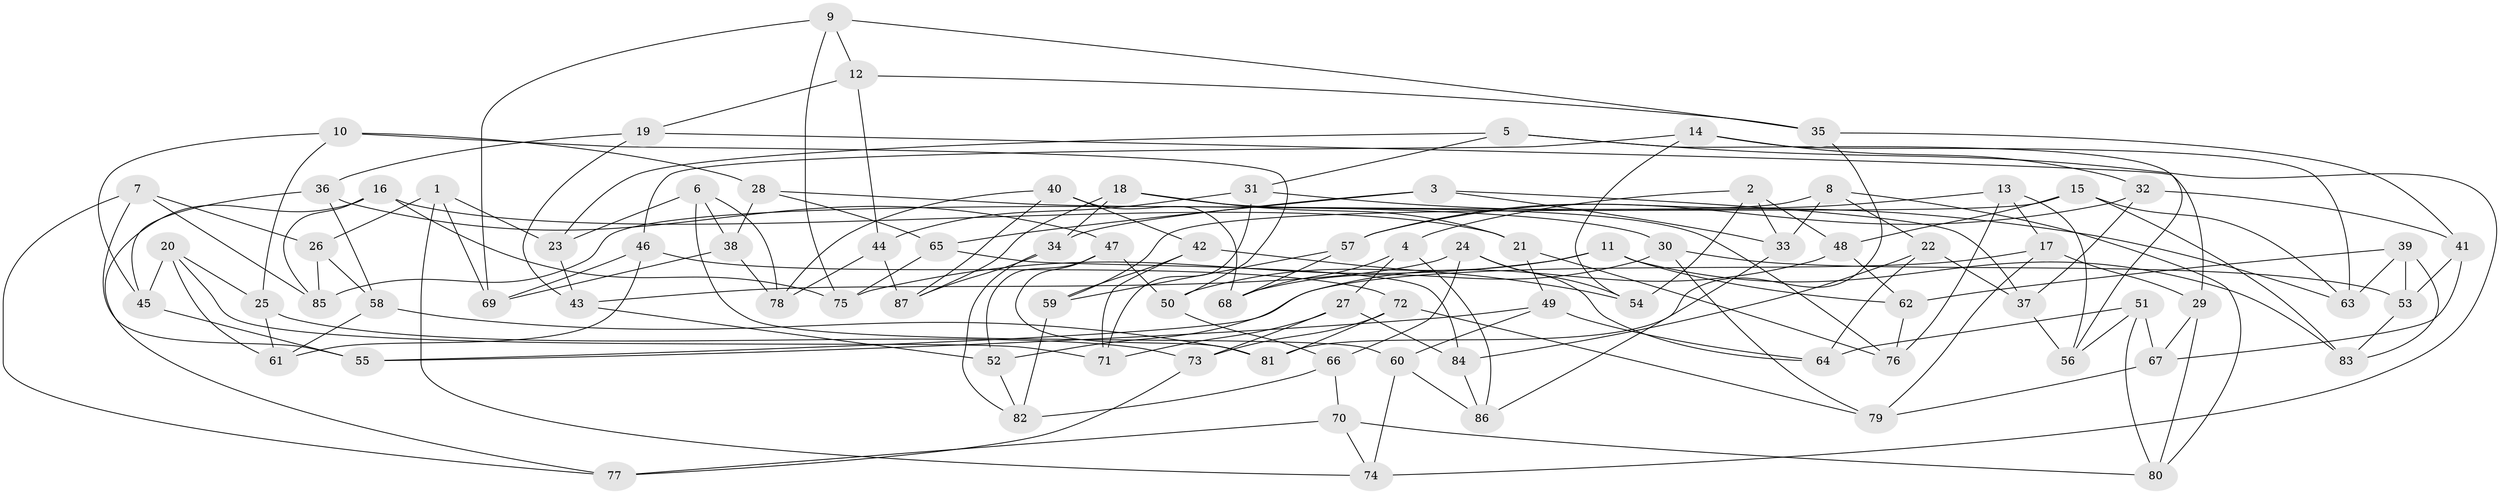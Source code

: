 // coarse degree distribution, {6: 0.46153846153846156, 4: 0.3076923076923077, 5: 0.21153846153846154, 3: 0.019230769230769232}
// Generated by graph-tools (version 1.1) at 2025/52/02/27/25 19:52:27]
// undirected, 87 vertices, 174 edges
graph export_dot {
graph [start="1"]
  node [color=gray90,style=filled];
  1;
  2;
  3;
  4;
  5;
  6;
  7;
  8;
  9;
  10;
  11;
  12;
  13;
  14;
  15;
  16;
  17;
  18;
  19;
  20;
  21;
  22;
  23;
  24;
  25;
  26;
  27;
  28;
  29;
  30;
  31;
  32;
  33;
  34;
  35;
  36;
  37;
  38;
  39;
  40;
  41;
  42;
  43;
  44;
  45;
  46;
  47;
  48;
  49;
  50;
  51;
  52;
  53;
  54;
  55;
  56;
  57;
  58;
  59;
  60;
  61;
  62;
  63;
  64;
  65;
  66;
  67;
  68;
  69;
  70;
  71;
  72;
  73;
  74;
  75;
  76;
  77;
  78;
  79;
  80;
  81;
  82;
  83;
  84;
  85;
  86;
  87;
  1 -- 26;
  1 -- 74;
  1 -- 23;
  1 -- 69;
  2 -- 54;
  2 -- 4;
  2 -- 33;
  2 -- 48;
  3 -- 65;
  3 -- 37;
  3 -- 33;
  3 -- 34;
  4 -- 27;
  4 -- 68;
  4 -- 86;
  5 -- 74;
  5 -- 56;
  5 -- 31;
  5 -- 23;
  6 -- 38;
  6 -- 60;
  6 -- 78;
  6 -- 23;
  7 -- 55;
  7 -- 77;
  7 -- 85;
  7 -- 26;
  8 -- 80;
  8 -- 85;
  8 -- 22;
  8 -- 33;
  9 -- 35;
  9 -- 75;
  9 -- 69;
  9 -- 12;
  10 -- 45;
  10 -- 25;
  10 -- 28;
  10 -- 50;
  11 -- 50;
  11 -- 62;
  11 -- 75;
  11 -- 83;
  12 -- 44;
  12 -- 19;
  12 -- 35;
  13 -- 56;
  13 -- 76;
  13 -- 57;
  13 -- 17;
  14 -- 46;
  14 -- 32;
  14 -- 54;
  14 -- 63;
  15 -- 59;
  15 -- 63;
  15 -- 48;
  15 -- 83;
  16 -- 77;
  16 -- 21;
  16 -- 85;
  16 -- 75;
  17 -- 79;
  17 -- 55;
  17 -- 29;
  18 -- 87;
  18 -- 34;
  18 -- 76;
  18 -- 21;
  19 -- 36;
  19 -- 29;
  19 -- 43;
  20 -- 25;
  20 -- 61;
  20 -- 45;
  20 -- 71;
  21 -- 49;
  21 -- 76;
  22 -- 37;
  22 -- 84;
  22 -- 64;
  23 -- 43;
  24 -- 54;
  24 -- 64;
  24 -- 66;
  24 -- 43;
  25 -- 61;
  25 -- 73;
  26 -- 58;
  26 -- 85;
  27 -- 71;
  27 -- 73;
  27 -- 84;
  28 -- 30;
  28 -- 65;
  28 -- 38;
  29 -- 67;
  29 -- 80;
  30 -- 79;
  30 -- 53;
  30 -- 68;
  31 -- 71;
  31 -- 63;
  31 -- 44;
  32 -- 41;
  32 -- 57;
  32 -- 37;
  33 -- 86;
  34 -- 87;
  34 -- 82;
  35 -- 81;
  35 -- 41;
  36 -- 47;
  36 -- 58;
  36 -- 45;
  37 -- 56;
  38 -- 78;
  38 -- 69;
  39 -- 83;
  39 -- 62;
  39 -- 63;
  39 -- 53;
  40 -- 87;
  40 -- 42;
  40 -- 68;
  40 -- 78;
  41 -- 67;
  41 -- 53;
  42 -- 54;
  42 -- 59;
  42 -- 71;
  43 -- 52;
  44 -- 78;
  44 -- 87;
  45 -- 55;
  46 -- 72;
  46 -- 61;
  46 -- 69;
  47 -- 52;
  47 -- 81;
  47 -- 50;
  48 -- 62;
  48 -- 52;
  49 -- 64;
  49 -- 55;
  49 -- 60;
  50 -- 66;
  51 -- 56;
  51 -- 80;
  51 -- 64;
  51 -- 67;
  52 -- 82;
  53 -- 83;
  57 -- 68;
  57 -- 59;
  58 -- 81;
  58 -- 61;
  59 -- 82;
  60 -- 74;
  60 -- 86;
  62 -- 76;
  65 -- 84;
  65 -- 75;
  66 -- 70;
  66 -- 82;
  67 -- 79;
  70 -- 77;
  70 -- 74;
  70 -- 80;
  72 -- 79;
  72 -- 81;
  72 -- 73;
  73 -- 77;
  84 -- 86;
}
